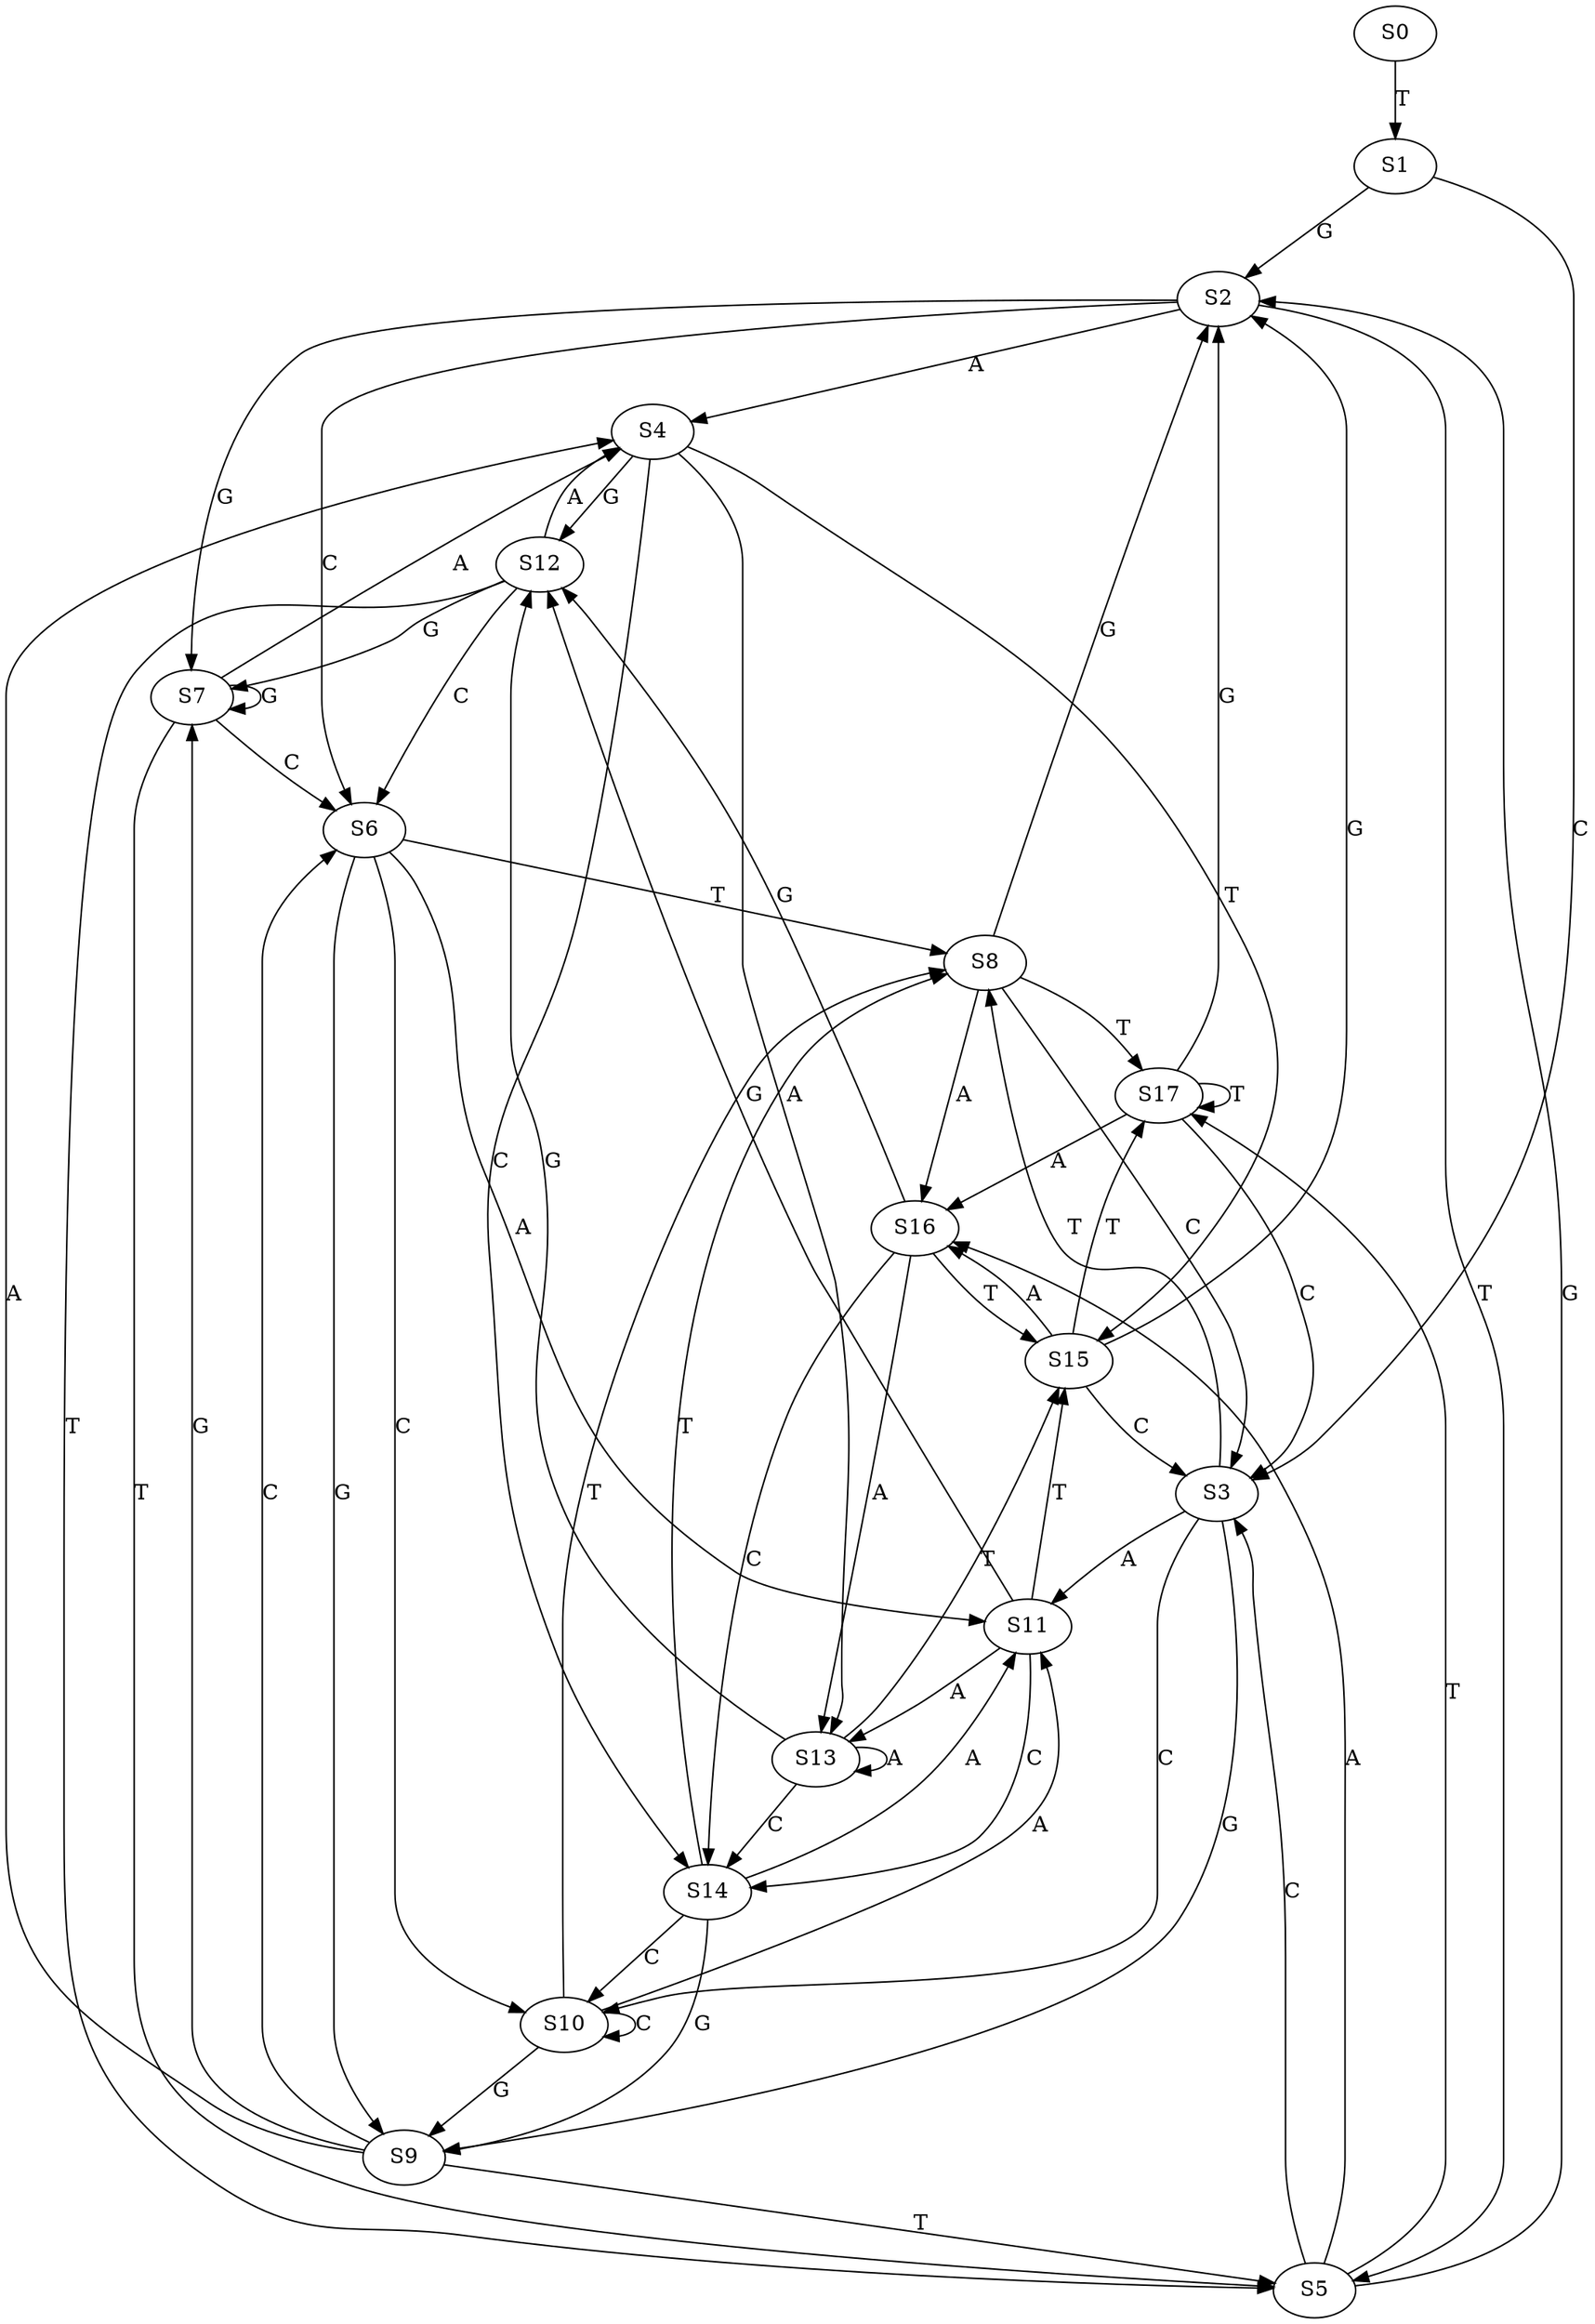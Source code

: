 strict digraph  {
	S0 -> S1 [ label = T ];
	S1 -> S2 [ label = G ];
	S1 -> S3 [ label = C ];
	S2 -> S4 [ label = A ];
	S2 -> S5 [ label = T ];
	S2 -> S6 [ label = C ];
	S2 -> S7 [ label = G ];
	S3 -> S8 [ label = T ];
	S3 -> S9 [ label = G ];
	S3 -> S10 [ label = C ];
	S3 -> S11 [ label = A ];
	S4 -> S12 [ label = G ];
	S4 -> S13 [ label = A ];
	S4 -> S14 [ label = C ];
	S4 -> S15 [ label = T ];
	S5 -> S16 [ label = A ];
	S5 -> S3 [ label = C ];
	S5 -> S2 [ label = G ];
	S5 -> S17 [ label = T ];
	S6 -> S10 [ label = C ];
	S6 -> S8 [ label = T ];
	S6 -> S9 [ label = G ];
	S6 -> S11 [ label = A ];
	S7 -> S4 [ label = A ];
	S7 -> S5 [ label = T ];
	S7 -> S7 [ label = G ];
	S7 -> S6 [ label = C ];
	S8 -> S2 [ label = G ];
	S8 -> S3 [ label = C ];
	S8 -> S16 [ label = A ];
	S8 -> S17 [ label = T ];
	S9 -> S7 [ label = G ];
	S9 -> S5 [ label = T ];
	S9 -> S4 [ label = A ];
	S9 -> S6 [ label = C ];
	S10 -> S9 [ label = G ];
	S10 -> S10 [ label = C ];
	S10 -> S11 [ label = A ];
	S10 -> S8 [ label = T ];
	S11 -> S12 [ label = G ];
	S11 -> S15 [ label = T ];
	S11 -> S14 [ label = C ];
	S11 -> S13 [ label = A ];
	S12 -> S5 [ label = T ];
	S12 -> S7 [ label = G ];
	S12 -> S4 [ label = A ];
	S12 -> S6 [ label = C ];
	S13 -> S15 [ label = T ];
	S13 -> S14 [ label = C ];
	S13 -> S12 [ label = G ];
	S13 -> S13 [ label = A ];
	S14 -> S11 [ label = A ];
	S14 -> S8 [ label = T ];
	S14 -> S10 [ label = C ];
	S14 -> S9 [ label = G ];
	S15 -> S16 [ label = A ];
	S15 -> S3 [ label = C ];
	S15 -> S17 [ label = T ];
	S15 -> S2 [ label = G ];
	S16 -> S12 [ label = G ];
	S16 -> S15 [ label = T ];
	S16 -> S13 [ label = A ];
	S16 -> S14 [ label = C ];
	S17 -> S3 [ label = C ];
	S17 -> S2 [ label = G ];
	S17 -> S16 [ label = A ];
	S17 -> S17 [ label = T ];
}
